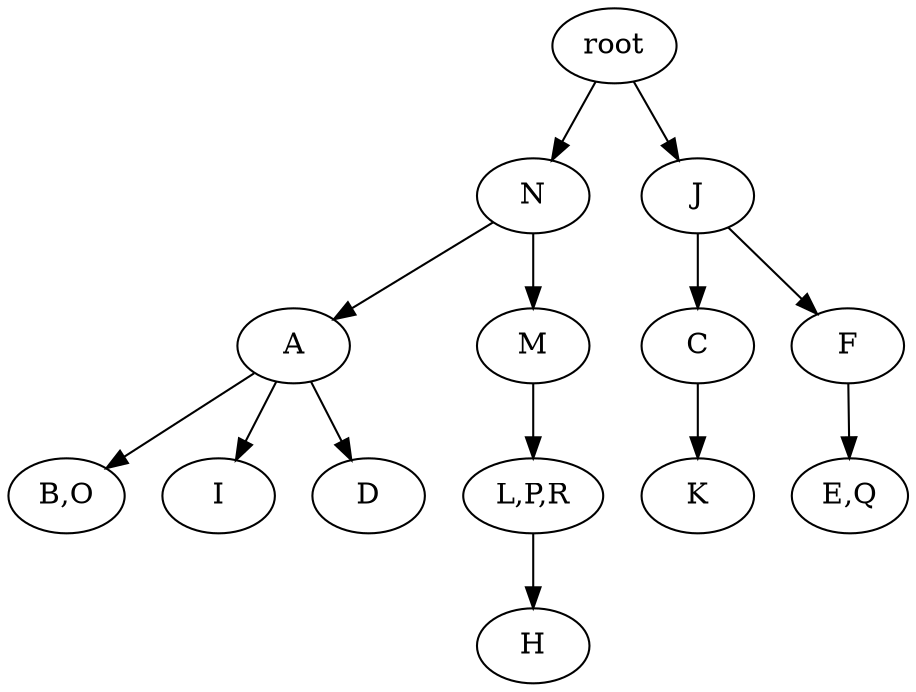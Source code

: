 strict digraph G {
	graph [name=G];
	0	 [label=root];
	7	 [label=N];
	0 -> 7;
	1	 [label=J];
	0 -> 1;
	9	 [label=A];
	12	 [label="B,O"];
	9 -> 12;
	14	 [label=I];
	9 -> 14;
	13	 [label=D];
	9 -> 13;
	3	 [label=C];
	6	 [label=K];
	3 -> 6;
	7 -> 9;
	8	 [label=M];
	7 -> 8;
	5	 [label="E,Q"];
	2	 [label=F];
	2 -> 5;
	11	 [label=H];
	1 -> 3;
	1 -> 2;
	10	 [label="L,P,R"];
	10 -> 11;
	8 -> 10;
}
